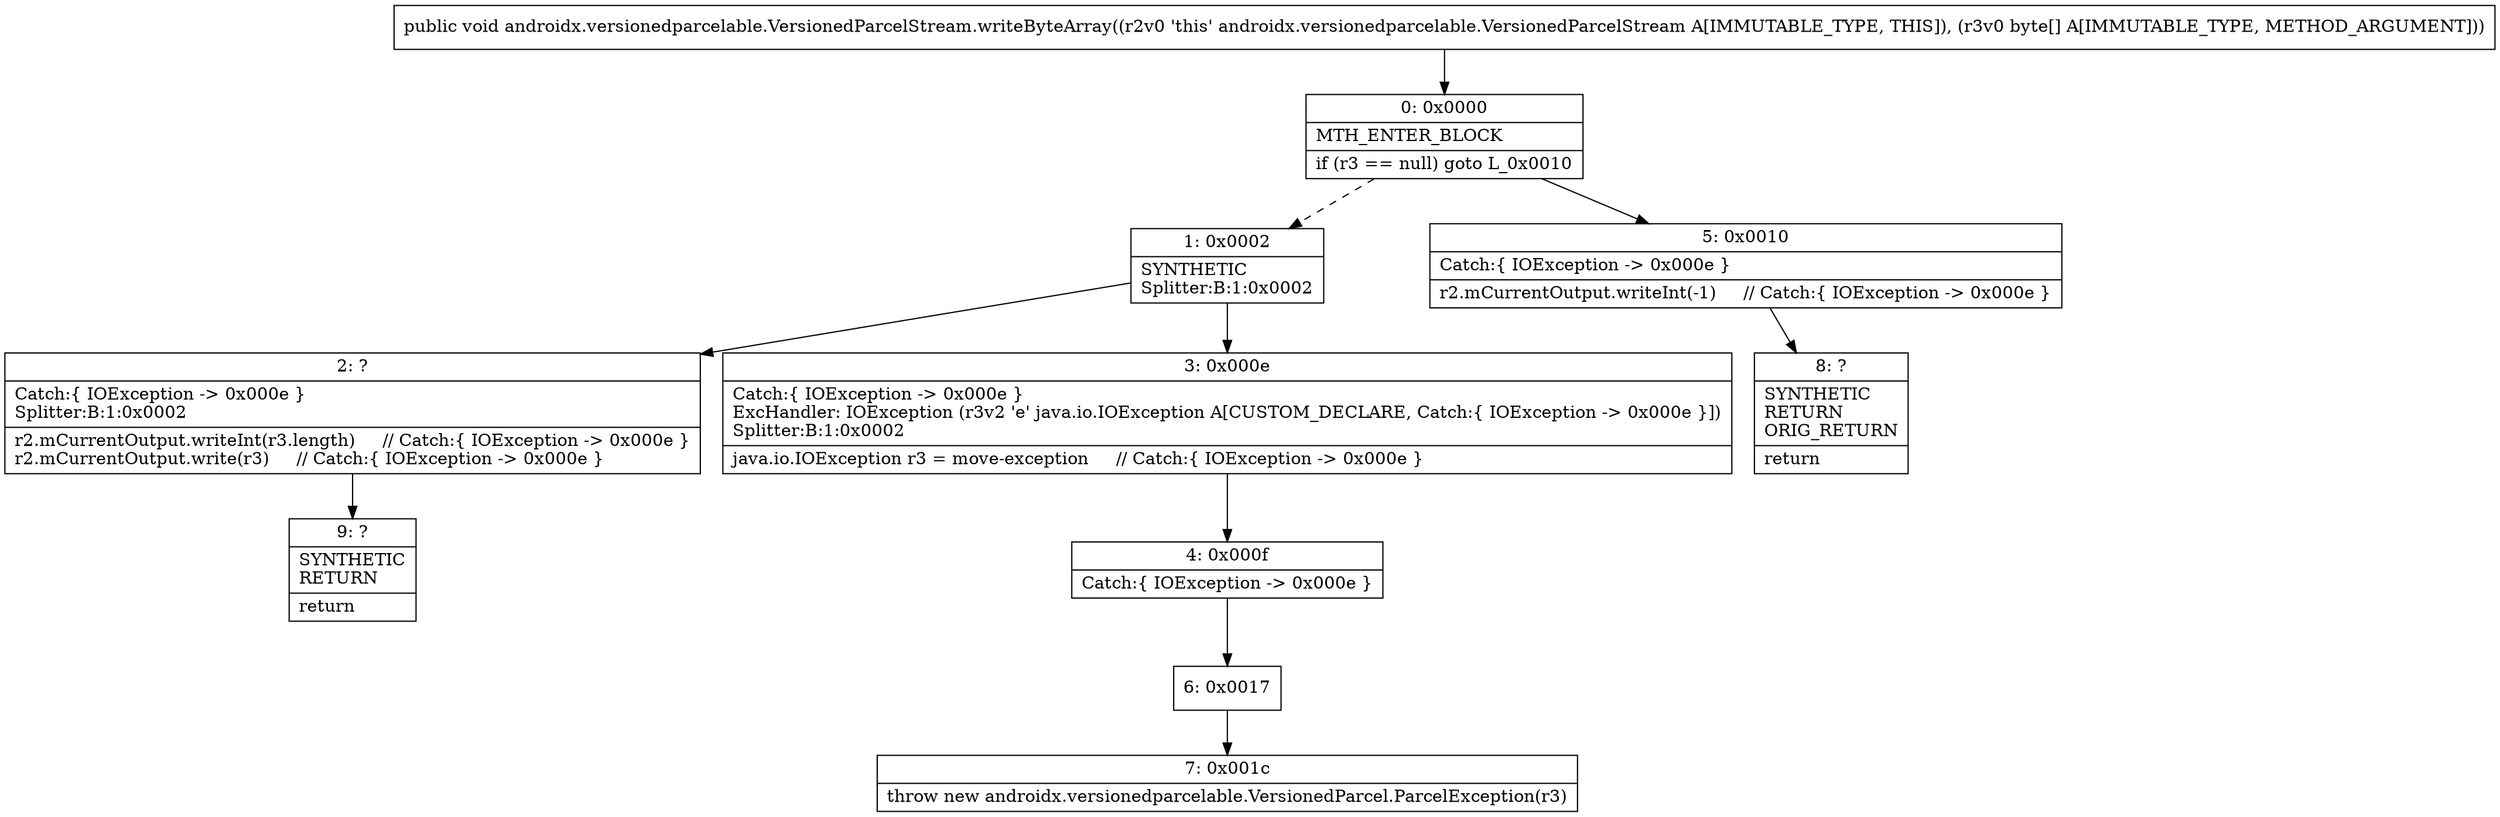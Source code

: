 digraph "CFG forandroidx.versionedparcelable.VersionedParcelStream.writeByteArray([B)V" {
Node_0 [shape=record,label="{0\:\ 0x0000|MTH_ENTER_BLOCK\l|if (r3 == null) goto L_0x0010\l}"];
Node_1 [shape=record,label="{1\:\ 0x0002|SYNTHETIC\lSplitter:B:1:0x0002\l}"];
Node_2 [shape=record,label="{2\:\ ?|Catch:\{ IOException \-\> 0x000e \}\lSplitter:B:1:0x0002\l|r2.mCurrentOutput.writeInt(r3.length)     \/\/ Catch:\{ IOException \-\> 0x000e \}\lr2.mCurrentOutput.write(r3)     \/\/ Catch:\{ IOException \-\> 0x000e \}\l}"];
Node_3 [shape=record,label="{3\:\ 0x000e|Catch:\{ IOException \-\> 0x000e \}\lExcHandler: IOException (r3v2 'e' java.io.IOException A[CUSTOM_DECLARE, Catch:\{ IOException \-\> 0x000e \}])\lSplitter:B:1:0x0002\l|java.io.IOException r3 = move\-exception     \/\/ Catch:\{ IOException \-\> 0x000e \}\l}"];
Node_4 [shape=record,label="{4\:\ 0x000f|Catch:\{ IOException \-\> 0x000e \}\l}"];
Node_5 [shape=record,label="{5\:\ 0x0010|Catch:\{ IOException \-\> 0x000e \}\l|r2.mCurrentOutput.writeInt(\-1)     \/\/ Catch:\{ IOException \-\> 0x000e \}\l}"];
Node_6 [shape=record,label="{6\:\ 0x0017}"];
Node_7 [shape=record,label="{7\:\ 0x001c|throw new androidx.versionedparcelable.VersionedParcel.ParcelException(r3)\l}"];
Node_8 [shape=record,label="{8\:\ ?|SYNTHETIC\lRETURN\lORIG_RETURN\l|return\l}"];
Node_9 [shape=record,label="{9\:\ ?|SYNTHETIC\lRETURN\l|return\l}"];
MethodNode[shape=record,label="{public void androidx.versionedparcelable.VersionedParcelStream.writeByteArray((r2v0 'this' androidx.versionedparcelable.VersionedParcelStream A[IMMUTABLE_TYPE, THIS]), (r3v0 byte[] A[IMMUTABLE_TYPE, METHOD_ARGUMENT])) }"];
MethodNode -> Node_0;
Node_0 -> Node_1[style=dashed];
Node_0 -> Node_5;
Node_1 -> Node_2;
Node_1 -> Node_3;
Node_2 -> Node_9;
Node_3 -> Node_4;
Node_4 -> Node_6;
Node_5 -> Node_8;
Node_6 -> Node_7;
}

